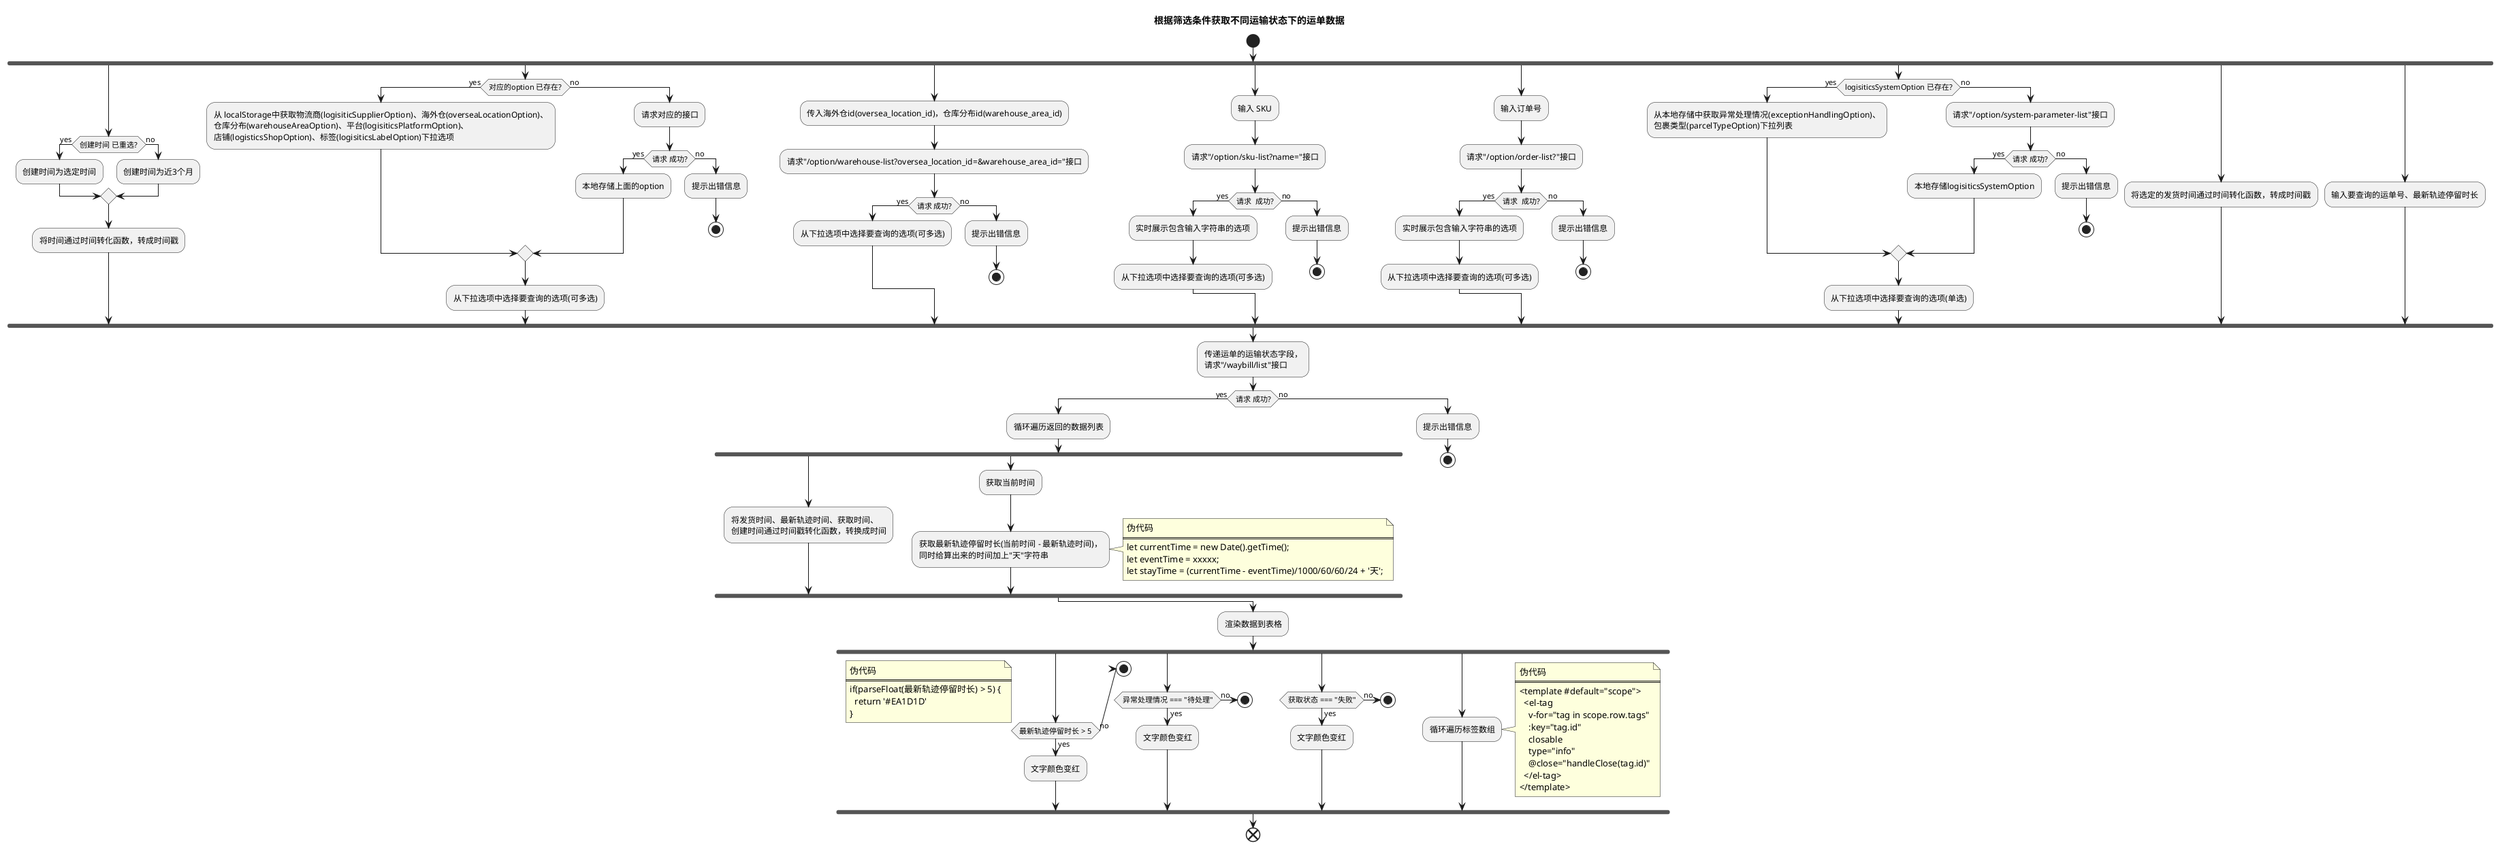 @startuml
title 根据筛选条件获取不同运输状态下的运单数据

start
fork
  if(创建时间 已重选?) then (yes) 
    :创建时间为选定时间;
  else (no)
    :创建时间为近3个月;
  endif
  :将时间通过时间转化函数，转成时间戳;
fork again  
  if(对应的option 已存在?) then (yes)
    :从 localStorage中获取物流商(logisiticSupplierOption)、海外仓(overseaLocationOption)、
    仓库分布(warehouseAreaOption)、平台(logisiticsPlatformOption)、
    店铺(logisticsShopOption)、标签(logisiticsLabelOption)下拉选项;
  else (no)
    :请求对应的接口;
    if(请求 成功?) then (yes)
      :本地存储上面的option;
    else (no)
      :提示出错信息;
      stop
    endif
  endif
  :从下拉选项中选择要查询的选项(可多选);
fork again  
  :传入海外仓id(oversea_location_id)，仓库分布id(warehouse_area_id);
  :请求"/option/warehouse-list?oversea_location_id=&warehouse_area_id="接口;
  if(请求 成功?) then (yes)
    :从下拉选项中选择要查询的选项(可多选);
  else (no)
    :提示出错信息;
    stop
  endif
fork again
  :输入 SKU;
  :请求"/option/sku-list?name="接口;
  if(请求  成功?) then (yes)
    :实时展示包含输入字符串的选项;
    :从下拉选项中选择要查询的选项(可多选);
  else (no)
    :提示出错信息;
    stop
  endif
fork again
  :输入订单号;
  :请求"/option/order-list?"接口;
  if(请求  成功?) then (yes)
    :实时展示包含输入字符串的选项;
    :从下拉选项中选择要查询的选项(可多选);
  else (no)
    :提示出错信息;
    stop
  endif
fork again
  if(logisiticsSystemOption 已存在?) then(yes)
    :从本地存储中获取异常处理情况(exceptionHandlingOption)、
    包裹类型(parcelTypeOption)下拉列表;
  else (no)
    :请求"/option/system-parameter-list"接口;
    if(请求 成功?) then (yes)
      :本地存储logisiticsSystemOption;
    else (no)
      :提示出错信息;
      stop
    endif
  endif
  :从下拉选项中选择要查询的选项(单选);
fork again  
  :将选定的发货时间通过时间转化函数，转成时间戳;
fork again
  :输入要查询的运单号、最新轨迹停留时长;
end fork
:传递运单的运输状态字段，
请求"/waybill/list"接口;
if(请求 成功?) then (yes)
  :循环遍历返回的数据列表;
  fork
    :将发货时间、最新轨迹时间、获取时间、
    创建时间通过时间戳转化函数，转换成时间;
  fork again
    :获取当前时间;
    :获取最新轨迹停留时长(当前时间 - 最新轨迹时间)，
    同时给算出来的时间加上"天"字符串;
    note right
      伪代码
      ====
      let currentTime = new Date().getTime();
      let eventTime = xxxxx;
      let stayTime = (currentTime - eventTime)/1000/60/60/24 + '天';
    end note
  end fork
else (no)
  :提示出错信息;
  stop
endif
:渲染数据到表格;
fork
  if(最新轨迹停留时长 > 5) then (yes)
    note right
      伪代码
      ====
      if(parseFloat(最新轨迹停留时长) > 5) {
        return '#EA1D1D'
      }
    end note
    :文字颜色变红;
  else (no)
    stop
  endif
fork again
  if(异常处理情况 === "待处理") then (yes)
    :文字颜色变红;
  else (no)
    stop
  endif
fork again
  if(获取状态 === "失败") then (yes)
    :文字颜色变红;
  else (no)
    stop
  endif
fork again
  :循环遍历标签数组;
  note right
    伪代码
    ====
    <template #default="scope">
      <el-tag 
        v-for="tag in scope.row.tags"
        :key="tag.id"
        closable
        type="info"
        @close="handleClose(tag.id)"
      </el-tag>
    </template>
  end note
end fork
end

@enduml

@startuml
title 分页处理

start
if(运单总数 > 设置的 page_size) then (yes)
  :显示分页组件;
  fork
    :切换当前页 current_page;
    :设置 current_page 为当前选定值;
  fork again
    :切换每页显示条数 page_size;
    :设置 page_size 为当前选定值;
    :设置 current_page =  1;
  end fork
  :带上之前选定的筛选条件，重新请求"/waybill/list"接口;
    if(请求 成功?) then (yes)
      :渲染当前页的数据;
    else (no)
      :提示出错信息;
      stop
    endif
else (no)
  :隐藏分页组件;
  stop
endif
end

@enduml

@startuml
title 自定义显示列

start
if(localStorage waybill column 已存在?) then (yes)
  :从 localStorage 获取 waybill column;
  :将 waybill column 赋给显示列组件;
  if(显示列组件中字段显示情况 有更新?) then (yes)
    :更新本地存储的 waybill column;
  else (no)
    stop
  endif
else (no)
  :从全局存储组件(global-data)中获取 waybill column;
  note right 
      global-data是存取全局变量的组件
  end note
  :本地存储 waybill column;
endif
end

@enduml

@startuml
title 重置数据

start
fork
  :创建时间重置为近三个月;
fork again
  :筛选表单除创建时间外其它置空;
end fork
:请求"/waybill/list/"接口;
if(请求 成功?) then (yes)
  :渲染数据;
else (no)
  :提示出错信息;
  stop
endif
end

@enduml